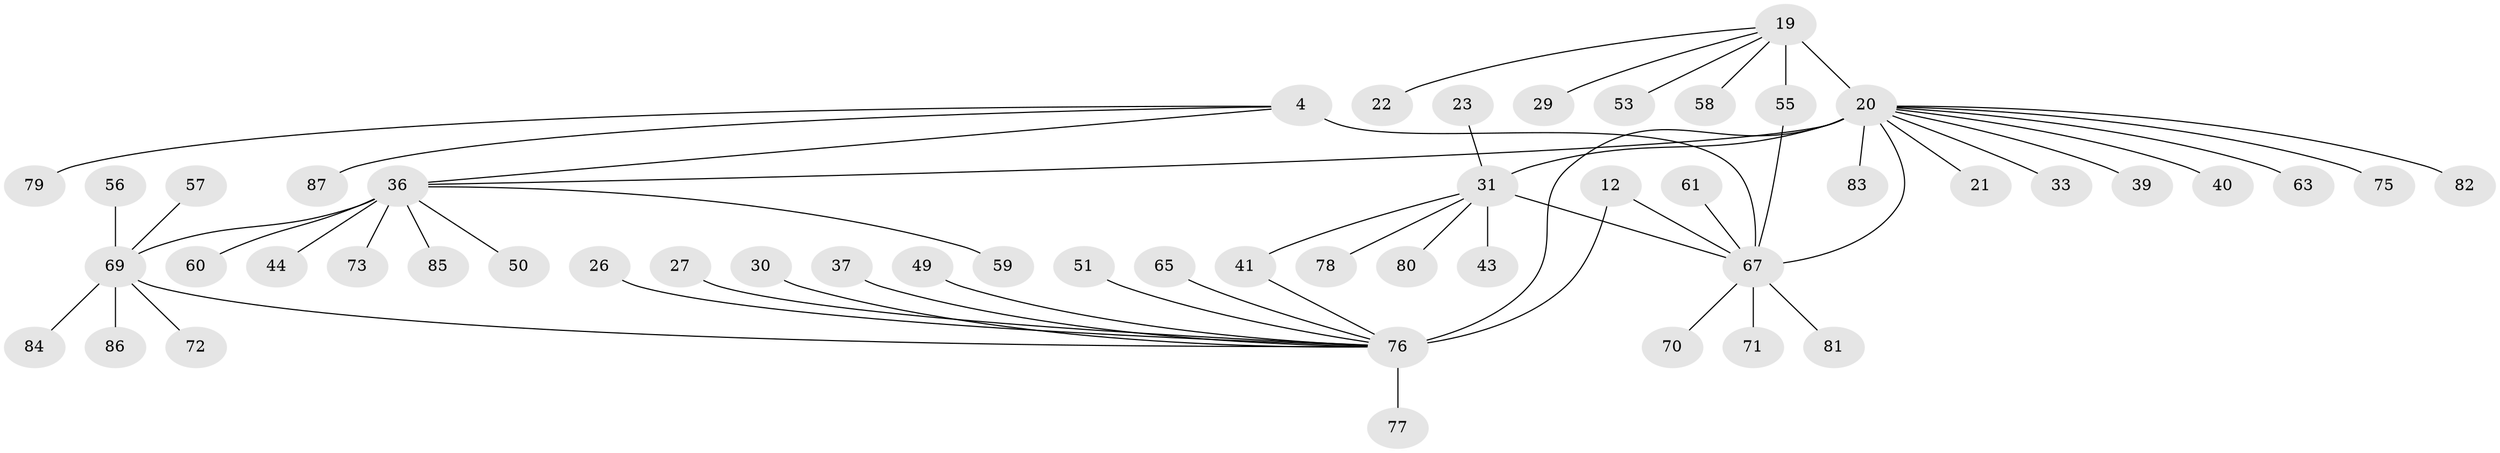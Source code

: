 // original degree distribution, {9: 0.034482758620689655, 4: 0.034482758620689655, 5: 0.011494252873563218, 6: 0.034482758620689655, 7: 0.04597701149425287, 3: 0.034482758620689655, 12: 0.011494252873563218, 8: 0.022988505747126436, 10: 0.011494252873563218, 11: 0.011494252873563218, 2: 0.19540229885057472, 1: 0.5517241379310345}
// Generated by graph-tools (version 1.1) at 2025/58/03/04/25 21:58:05]
// undirected, 52 vertices, 57 edges
graph export_dot {
graph [start="1"]
  node [color=gray90,style=filled];
  4 [super="+3"];
  12 [super="+10"];
  19 [super="+18"];
  20 [super="+17+8"];
  21;
  22;
  23;
  26;
  27;
  29;
  30;
  31 [super="+7"];
  33;
  36 [super="+34"];
  37;
  39;
  40;
  41;
  43;
  44;
  49;
  50;
  51 [super="+42"];
  53;
  55;
  56;
  57;
  58 [super="+47"];
  59;
  60;
  61;
  63;
  65;
  67 [super="+2+25+46+54"];
  69 [super="+16"];
  70 [super="+24"];
  71 [super="+48"];
  72;
  73;
  75 [super="+35"];
  76 [super="+45+62"];
  77;
  78;
  79 [super="+66"];
  80;
  81;
  82;
  83 [super="+74"];
  84;
  85;
  86 [super="+64"];
  87;
  4 -- 87;
  4 -- 79;
  4 -- 67 [weight=4];
  4 -- 36;
  12 -- 76 [weight=4];
  12 -- 67;
  19 -- 20 [weight=4];
  19 -- 22;
  19 -- 53;
  19 -- 55;
  19 -- 29;
  19 -- 58;
  20 -- 21 [weight=2];
  20 -- 40;
  20 -- 33;
  20 -- 82;
  20 -- 31 [weight=5];
  20 -- 63;
  20 -- 39;
  20 -- 76 [weight=5];
  20 -- 75;
  20 -- 83;
  20 -- 67 [weight=2];
  20 -- 36 [weight=2];
  23 -- 31;
  26 -- 76;
  27 -- 76;
  30 -- 76;
  31 -- 43;
  31 -- 80;
  31 -- 78;
  31 -- 41;
  31 -- 67;
  36 -- 69 [weight=4];
  36 -- 73;
  36 -- 44;
  36 -- 50;
  36 -- 85;
  36 -- 59;
  36 -- 60;
  37 -- 76;
  41 -- 76;
  49 -- 76;
  51 -- 76;
  55 -- 67;
  56 -- 69;
  57 -- 69;
  61 -- 67;
  65 -- 76;
  67 -- 70;
  67 -- 71;
  67 -- 81;
  69 -- 72;
  69 -- 76;
  69 -- 84;
  69 -- 86;
  76 -- 77;
}
